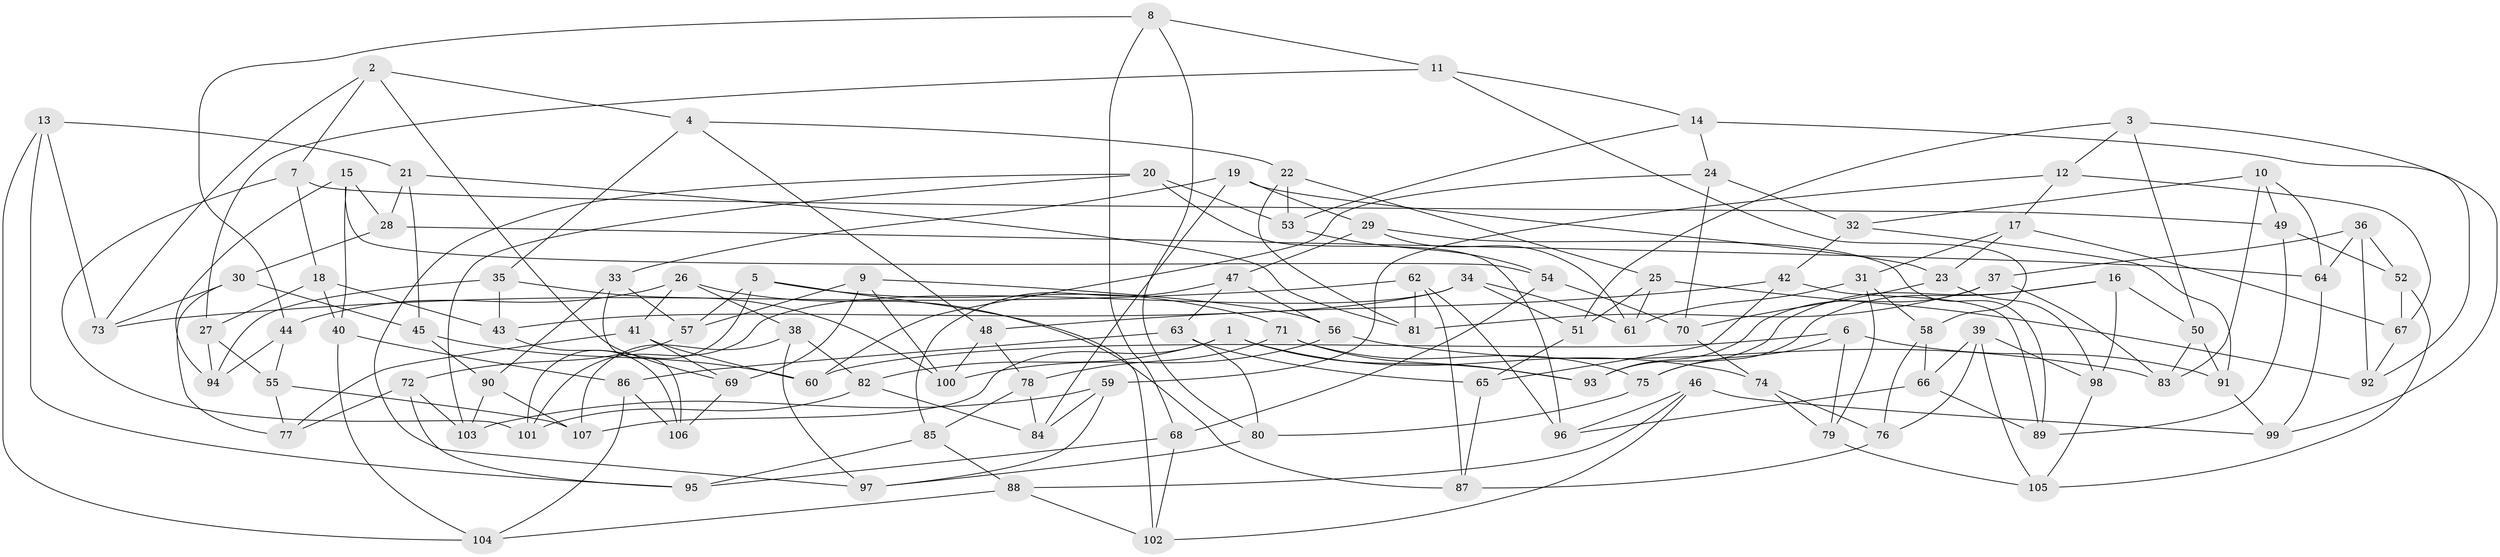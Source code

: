 // Generated by graph-tools (version 1.1) at 2025/50/03/09/25 03:50:44]
// undirected, 107 vertices, 214 edges
graph export_dot {
graph [start="1"]
  node [color=gray90,style=filled];
  1;
  2;
  3;
  4;
  5;
  6;
  7;
  8;
  9;
  10;
  11;
  12;
  13;
  14;
  15;
  16;
  17;
  18;
  19;
  20;
  21;
  22;
  23;
  24;
  25;
  26;
  27;
  28;
  29;
  30;
  31;
  32;
  33;
  34;
  35;
  36;
  37;
  38;
  39;
  40;
  41;
  42;
  43;
  44;
  45;
  46;
  47;
  48;
  49;
  50;
  51;
  52;
  53;
  54;
  55;
  56;
  57;
  58;
  59;
  60;
  61;
  62;
  63;
  64;
  65;
  66;
  67;
  68;
  69;
  70;
  71;
  72;
  73;
  74;
  75;
  76;
  77;
  78;
  79;
  80;
  81;
  82;
  83;
  84;
  85;
  86;
  87;
  88;
  89;
  90;
  91;
  92;
  93;
  94;
  95;
  96;
  97;
  98;
  99;
  100;
  101;
  102;
  103;
  104;
  105;
  106;
  107;
  1 -- 82;
  1 -- 74;
  1 -- 93;
  1 -- 107;
  2 -- 73;
  2 -- 69;
  2 -- 7;
  2 -- 4;
  3 -- 12;
  3 -- 99;
  3 -- 51;
  3 -- 50;
  4 -- 35;
  4 -- 48;
  4 -- 22;
  5 -- 71;
  5 -- 102;
  5 -- 101;
  5 -- 57;
  6 -- 60;
  6 -- 91;
  6 -- 75;
  6 -- 79;
  7 -- 18;
  7 -- 49;
  7 -- 101;
  8 -- 11;
  8 -- 80;
  8 -- 68;
  8 -- 44;
  9 -- 57;
  9 -- 100;
  9 -- 69;
  9 -- 56;
  10 -- 83;
  10 -- 49;
  10 -- 32;
  10 -- 64;
  11 -- 27;
  11 -- 14;
  11 -- 58;
  12 -- 67;
  12 -- 17;
  12 -- 59;
  13 -- 95;
  13 -- 73;
  13 -- 21;
  13 -- 104;
  14 -- 24;
  14 -- 53;
  14 -- 92;
  15 -- 94;
  15 -- 40;
  15 -- 54;
  15 -- 28;
  16 -- 75;
  16 -- 98;
  16 -- 93;
  16 -- 50;
  17 -- 31;
  17 -- 23;
  17 -- 67;
  18 -- 27;
  18 -- 43;
  18 -- 40;
  19 -- 29;
  19 -- 23;
  19 -- 84;
  19 -- 33;
  20 -- 96;
  20 -- 53;
  20 -- 103;
  20 -- 97;
  21 -- 81;
  21 -- 45;
  21 -- 28;
  22 -- 25;
  22 -- 53;
  22 -- 81;
  23 -- 70;
  23 -- 98;
  24 -- 32;
  24 -- 60;
  24 -- 70;
  25 -- 61;
  25 -- 51;
  25 -- 92;
  26 -- 41;
  26 -- 44;
  26 -- 38;
  26 -- 87;
  27 -- 55;
  27 -- 94;
  28 -- 30;
  28 -- 64;
  29 -- 89;
  29 -- 47;
  29 -- 61;
  30 -- 45;
  30 -- 73;
  30 -- 77;
  31 -- 61;
  31 -- 58;
  31 -- 79;
  32 -- 91;
  32 -- 42;
  33 -- 106;
  33 -- 90;
  33 -- 57;
  34 -- 51;
  34 -- 101;
  34 -- 43;
  34 -- 61;
  35 -- 43;
  35 -- 100;
  35 -- 94;
  36 -- 37;
  36 -- 52;
  36 -- 92;
  36 -- 64;
  37 -- 81;
  37 -- 83;
  37 -- 93;
  38 -- 82;
  38 -- 107;
  38 -- 97;
  39 -- 105;
  39 -- 66;
  39 -- 76;
  39 -- 98;
  40 -- 104;
  40 -- 86;
  41 -- 77;
  41 -- 60;
  41 -- 69;
  42 -- 65;
  42 -- 48;
  42 -- 89;
  43 -- 106;
  44 -- 55;
  44 -- 94;
  45 -- 60;
  45 -- 90;
  46 -- 96;
  46 -- 102;
  46 -- 88;
  46 -- 99;
  47 -- 85;
  47 -- 56;
  47 -- 63;
  48 -- 100;
  48 -- 78;
  49 -- 89;
  49 -- 52;
  50 -- 83;
  50 -- 91;
  51 -- 65;
  52 -- 67;
  52 -- 105;
  53 -- 54;
  54 -- 68;
  54 -- 70;
  55 -- 77;
  55 -- 107;
  56 -- 83;
  56 -- 100;
  57 -- 72;
  58 -- 66;
  58 -- 76;
  59 -- 97;
  59 -- 103;
  59 -- 84;
  62 -- 81;
  62 -- 87;
  62 -- 96;
  62 -- 73;
  63 -- 80;
  63 -- 86;
  63 -- 65;
  64 -- 99;
  65 -- 87;
  66 -- 96;
  66 -- 89;
  67 -- 92;
  68 -- 102;
  68 -- 95;
  69 -- 106;
  70 -- 74;
  71 -- 93;
  71 -- 75;
  71 -- 78;
  72 -- 95;
  72 -- 103;
  72 -- 77;
  74 -- 79;
  74 -- 76;
  75 -- 80;
  76 -- 87;
  78 -- 84;
  78 -- 85;
  79 -- 105;
  80 -- 97;
  82 -- 101;
  82 -- 84;
  85 -- 88;
  85 -- 95;
  86 -- 106;
  86 -- 104;
  88 -- 102;
  88 -- 104;
  90 -- 107;
  90 -- 103;
  91 -- 99;
  98 -- 105;
}

